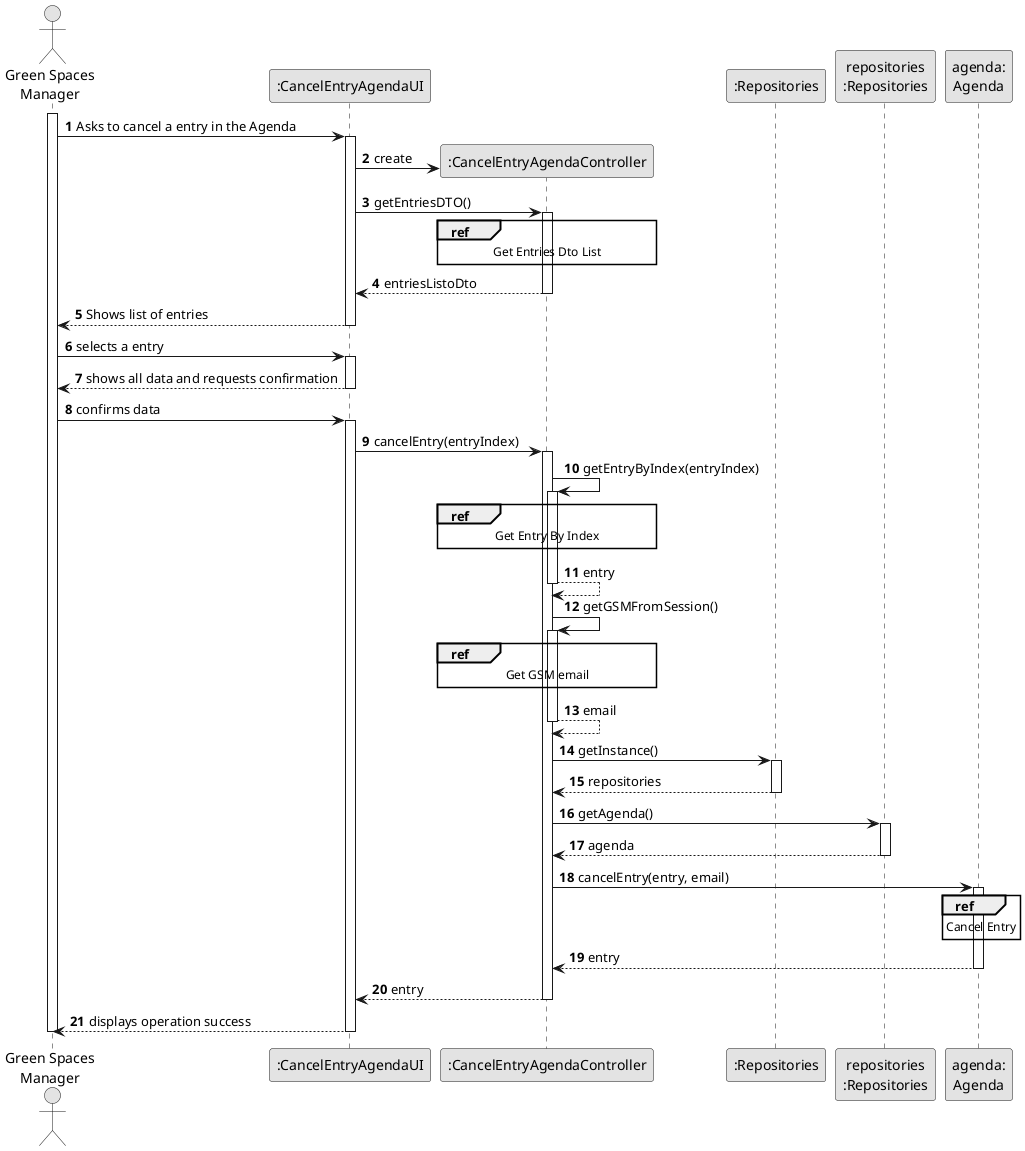 @startuml
skinparam monochrome true
skinparam packageStyle rectangle
skinparam shadowing false

autonumber

'hide footbox
actor "Green Spaces\nManager" as GSM
participant ":CancelEntryAgendaUI" as UI
participant ":CancelEntryAgendaController" as CTRL
participant ":Repositories" as REP
participant "repositories\n:Repositories" as REPS
participant "agenda:\nAgenda" as AGENDA

activate GSM

    GSM -> UI : Asks to cancel a entry in the Agenda
    activate UI

        UI -> CTRL** : create

        UI -> CTRL : getEntriesDTO()
                activate CTRL

                     ref over CTRL
                        Get Entries Dto List
                     end ref

                CTRL --> UI : entriesListoDto
                deactivate CTRL

    UI --> GSM : Shows list of entries
    deactivate UI

    GSM -> UI : selects a entry
    activate UI

    UI --> GSM : shows all data and requests confirmation
    deactivate UI

    GSM -> UI : confirms data
    activate UI

        UI -> CTRL: cancelEntry(entryIndex)
        activate CTRL

            CTRL -> CTRL: getEntryByIndex(entryIndex)
                        activate CTRL

                            ref over CTRL
                                Get Entry By Index
                            end ref

                        CTRL --> CTRL: entry
                        deactivate CTRL

                        CTRL -> CTRL: getGSMFromSession()
                        activate CTRL

                         ref over CTRL
                            Get GSM email
                         end ref

                        CTRL --> CTRL: email
                        deactivate CTRL

            CTRL -> REP: getInstance()
            activate REP

            REP --> CTRL: repositories
            deactivate REP

            CTRL -> REPS: getAgenda()
            activate REPS

            REPS --> CTRL: agenda
            deactivate REPS

            CTRL -> AGENDA: cancelEntry(entry, email)
            activate AGENDA

                ref over AGENDA
                    Cancel Entry
                end ref

                AGENDA --> CTRL: entry
                deactivate AGENDA

        CTRL --> UI: entry
        deactivate CTRL

    UI --> GSM: displays operation success
    deactivate UI

deactivate GSM

@enduml